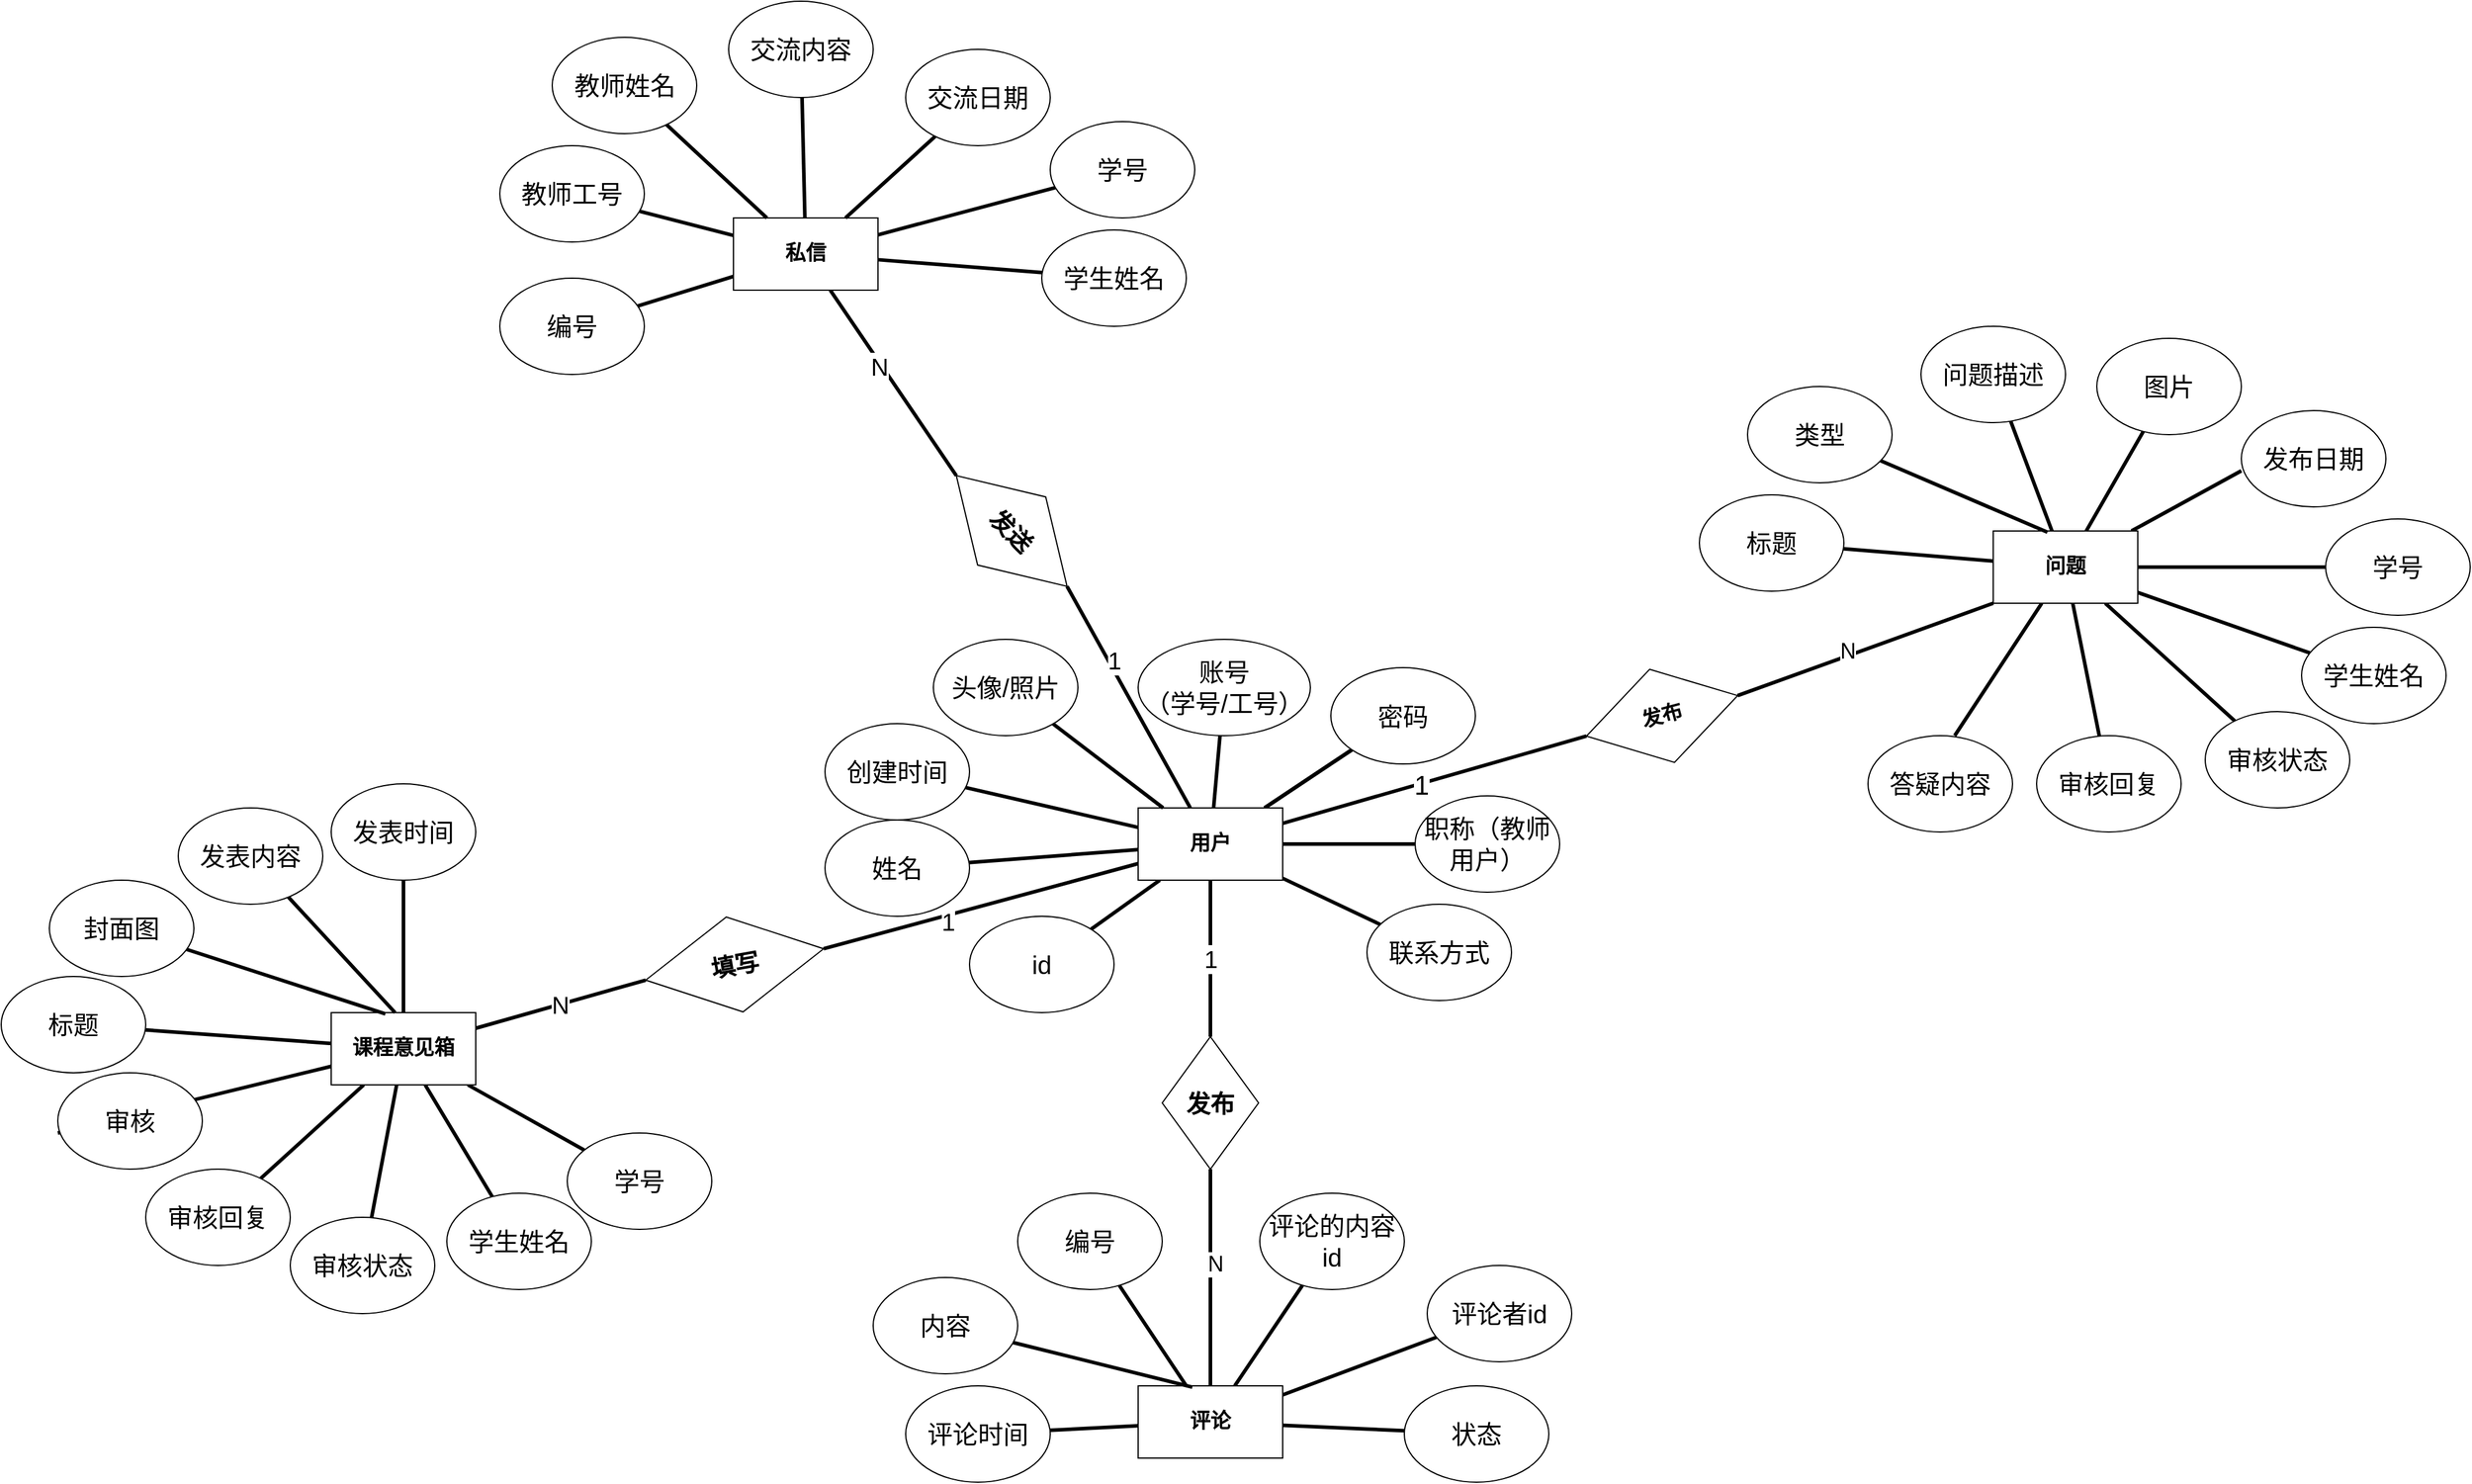 <mxfile version="21.3.5" type="github" pages="5">
  <diagram name="第 1 页" id="lqhFtGPekLb3dXe2P2rk">
    <mxGraphModel dx="2253" dy="1961" grid="1" gridSize="10" guides="1" tooltips="1" connect="1" arrows="1" fold="1" page="1" pageScale="1" pageWidth="827" pageHeight="1169" math="0" shadow="0">
      <root>
        <mxCell id="0" />
        <mxCell id="1" parent="0" />
        <mxCell id="Dka6jU04fZYeaKy0mmvw-1" style="rounded=0;orthogonalLoop=1;jettySize=auto;html=1;endArrow=none;endFill=0;strokeWidth=3;" parent="1" source="Dka6jU04fZYeaKy0mmvw-7" target="Dka6jU04fZYeaKy0mmvw-8" edge="1">
          <mxGeometry relative="1" as="geometry" />
        </mxCell>
        <mxCell id="Dka6jU04fZYeaKy0mmvw-2" style="edgeStyle=none;shape=connector;rounded=0;orthogonalLoop=1;jettySize=auto;html=1;entryX=0;entryY=0.625;entryDx=0;entryDy=0;entryPerimeter=0;labelBackgroundColor=default;strokeWidth=3;fontFamily=Helvetica;fontSize=11;fontColor=default;endArrow=none;endFill=0;" parent="1" source="Dka6jU04fZYeaKy0mmvw-7" target="Dka6jU04fZYeaKy0mmvw-16" edge="1">
          <mxGeometry relative="1" as="geometry" />
        </mxCell>
        <mxCell id="Dka6jU04fZYeaKy0mmvw-3" style="edgeStyle=none;shape=connector;rounded=0;orthogonalLoop=1;jettySize=auto;html=1;labelBackgroundColor=default;strokeWidth=3;fontFamily=Helvetica;fontSize=11;fontColor=default;endArrow=none;endFill=0;" parent="1" source="Dka6jU04fZYeaKy0mmvw-7" target="Dka6jU04fZYeaKy0mmvw-15" edge="1">
          <mxGeometry relative="1" as="geometry" />
        </mxCell>
        <mxCell id="Dka6jU04fZYeaKy0mmvw-4" style="edgeStyle=none;shape=connector;rounded=0;orthogonalLoop=1;jettySize=auto;html=1;labelBackgroundColor=default;strokeWidth=3;fontFamily=Helvetica;fontSize=11;fontColor=default;endArrow=none;endFill=0;" parent="1" source="Dka6jU04fZYeaKy0mmvw-7" target="Dka6jU04fZYeaKy0mmvw-17" edge="1">
          <mxGeometry relative="1" as="geometry" />
        </mxCell>
        <mxCell id="Dka6jU04fZYeaKy0mmvw-5" style="edgeStyle=none;shape=connector;rounded=0;orthogonalLoop=1;jettySize=auto;html=1;labelBackgroundColor=default;strokeWidth=3;fontFamily=Helvetica;fontSize=11;fontColor=default;endArrow=none;endFill=0;" parent="1" source="Dka6jU04fZYeaKy0mmvw-7" target="Dka6jU04fZYeaKy0mmvw-18" edge="1">
          <mxGeometry relative="1" as="geometry" />
        </mxCell>
        <mxCell id="Dka6jU04fZYeaKy0mmvw-6" style="edgeStyle=none;shape=connector;rounded=0;orthogonalLoop=1;jettySize=auto;html=1;labelBackgroundColor=default;strokeWidth=3;fontFamily=Helvetica;fontSize=11;fontColor=default;endArrow=none;endFill=0;" parent="1" source="Dka6jU04fZYeaKy0mmvw-7" target="Dka6jU04fZYeaKy0mmvw-19" edge="1">
          <mxGeometry relative="1" as="geometry" />
        </mxCell>
        <mxCell id="Dka6jU04fZYeaKy0mmvw-7" value="课程意见箱" style="rounded=0;whiteSpace=wrap;html=1;fontFamily=Times New Roman;fontStyle=1;fontSize=17;" parent="1" vertex="1">
          <mxGeometry x="230" y="380" width="120" height="60" as="geometry" />
        </mxCell>
        <mxCell id="Dka6jU04fZYeaKy0mmvw-8" value="标题" style="ellipse;whiteSpace=wrap;html=1;fontSize=21;" parent="1" vertex="1">
          <mxGeometry x="-44" y="350" width="120" height="80" as="geometry" />
        </mxCell>
        <mxCell id="Dka6jU04fZYeaKy0mmvw-9" style="rounded=0;orthogonalLoop=1;jettySize=auto;html=1;endArrow=none;endFill=0;strokeWidth=3;exitX=0.375;exitY=0.017;exitDx=0;exitDy=0;exitPerimeter=0;" parent="1" source="Dka6jU04fZYeaKy0mmvw-7" target="Dka6jU04fZYeaKy0mmvw-10" edge="1">
          <mxGeometry relative="1" as="geometry">
            <mxPoint x="220" y="340" as="sourcePoint" />
          </mxGeometry>
        </mxCell>
        <mxCell id="Dka6jU04fZYeaKy0mmvw-10" value="封面图" style="ellipse;whiteSpace=wrap;html=1;fontSize=21;" parent="1" vertex="1">
          <mxGeometry x="-4" y="270" width="120" height="80" as="geometry" />
        </mxCell>
        <mxCell id="Dka6jU04fZYeaKy0mmvw-11" style="rounded=0;orthogonalLoop=1;jettySize=auto;html=1;endArrow=none;endFill=0;strokeWidth=3;" parent="1" source="Dka6jU04fZYeaKy0mmvw-7" target="Dka6jU04fZYeaKy0mmvw-12" edge="1">
          <mxGeometry relative="1" as="geometry">
            <mxPoint x="304" y="363" as="sourcePoint" />
          </mxGeometry>
        </mxCell>
        <mxCell id="Dka6jU04fZYeaKy0mmvw-12" value="发表时间" style="ellipse;whiteSpace=wrap;html=1;fontSize=21;" parent="1" vertex="1">
          <mxGeometry x="230" y="190" width="120" height="80" as="geometry" />
        </mxCell>
        <mxCell id="Dka6jU04fZYeaKy0mmvw-13" style="edgeStyle=none;shape=connector;rounded=0;orthogonalLoop=1;jettySize=auto;html=1;entryX=0.442;entryY=0;entryDx=0;entryDy=0;entryPerimeter=0;labelBackgroundColor=default;strokeWidth=3;fontFamily=Helvetica;fontSize=11;fontColor=default;endArrow=none;endFill=0;" parent="1" source="Dka6jU04fZYeaKy0mmvw-14" target="Dka6jU04fZYeaKy0mmvw-7" edge="1">
          <mxGeometry relative="1" as="geometry" />
        </mxCell>
        <mxCell id="Dka6jU04fZYeaKy0mmvw-14" value="发表内容" style="ellipse;whiteSpace=wrap;html=1;fontSize=21;" parent="1" vertex="1">
          <mxGeometry x="103" y="210" width="120" height="80" as="geometry" />
        </mxCell>
        <mxCell id="Dka6jU04fZYeaKy0mmvw-15" value="学号" style="ellipse;whiteSpace=wrap;html=1;fontSize=21;" parent="1" vertex="1">
          <mxGeometry x="426" y="480" width="120" height="80" as="geometry" />
        </mxCell>
        <mxCell id="Dka6jU04fZYeaKy0mmvw-16" value="审核" style="ellipse;whiteSpace=wrap;html=1;fontSize=21;" parent="1" vertex="1">
          <mxGeometry x="3" y="430" width="120" height="80" as="geometry" />
        </mxCell>
        <mxCell id="Dka6jU04fZYeaKy0mmvw-17" value="学生姓名" style="ellipse;whiteSpace=wrap;html=1;fontSize=21;" parent="1" vertex="1">
          <mxGeometry x="326" y="530" width="120" height="80" as="geometry" />
        </mxCell>
        <mxCell id="Dka6jU04fZYeaKy0mmvw-18" value="审核状态" style="ellipse;whiteSpace=wrap;html=1;fontSize=21;" parent="1" vertex="1">
          <mxGeometry x="196" y="550" width="120" height="80" as="geometry" />
        </mxCell>
        <mxCell id="Dka6jU04fZYeaKy0mmvw-19" value="审核回复" style="ellipse;whiteSpace=wrap;html=1;fontSize=21;" parent="1" vertex="1">
          <mxGeometry x="76" y="510" width="120" height="80" as="geometry" />
        </mxCell>
        <mxCell id="Dka6jU04fZYeaKy0mmvw-20" style="rounded=0;orthogonalLoop=1;jettySize=auto;html=1;endArrow=none;endFill=0;strokeWidth=3;" parent="1" source="Dka6jU04fZYeaKy0mmvw-26" target="Dka6jU04fZYeaKy0mmvw-27" edge="1">
          <mxGeometry relative="1" as="geometry">
            <Array as="points">
              <mxPoint x="1550" />
            </Array>
          </mxGeometry>
        </mxCell>
        <mxCell id="Dka6jU04fZYeaKy0mmvw-21" style="edgeStyle=none;shape=connector;rounded=0;orthogonalLoop=1;jettySize=auto;html=1;entryX=0;entryY=0.625;entryDx=0;entryDy=0;entryPerimeter=0;labelBackgroundColor=default;strokeWidth=3;fontFamily=Helvetica;fontSize=11;fontColor=default;endArrow=none;endFill=0;" parent="1" source="Dka6jU04fZYeaKy0mmvw-26" target="Dka6jU04fZYeaKy0mmvw-35" edge="1">
          <mxGeometry relative="1" as="geometry" />
        </mxCell>
        <mxCell id="Dka6jU04fZYeaKy0mmvw-22" style="edgeStyle=none;shape=connector;rounded=0;orthogonalLoop=1;jettySize=auto;html=1;labelBackgroundColor=default;strokeWidth=3;fontFamily=Helvetica;fontSize=11;fontColor=default;endArrow=none;endFill=0;" parent="1" source="Dka6jU04fZYeaKy0mmvw-26" target="Dka6jU04fZYeaKy0mmvw-34" edge="1">
          <mxGeometry relative="1" as="geometry" />
        </mxCell>
        <mxCell id="Dka6jU04fZYeaKy0mmvw-23" style="edgeStyle=none;shape=connector;rounded=0;orthogonalLoop=1;jettySize=auto;html=1;labelBackgroundColor=default;strokeWidth=3;fontFamily=Helvetica;fontSize=11;fontColor=default;endArrow=none;endFill=0;" parent="1" source="Dka6jU04fZYeaKy0mmvw-26" target="Dka6jU04fZYeaKy0mmvw-36" edge="1">
          <mxGeometry relative="1" as="geometry" />
        </mxCell>
        <mxCell id="Dka6jU04fZYeaKy0mmvw-24" style="edgeStyle=none;shape=connector;rounded=0;orthogonalLoop=1;jettySize=auto;html=1;labelBackgroundColor=default;strokeWidth=3;fontFamily=Helvetica;fontSize=11;fontColor=default;endArrow=none;endFill=0;" parent="1" source="Dka6jU04fZYeaKy0mmvw-26" target="Dka6jU04fZYeaKy0mmvw-37" edge="1">
          <mxGeometry relative="1" as="geometry" />
        </mxCell>
        <mxCell id="Dka6jU04fZYeaKy0mmvw-25" style="edgeStyle=none;shape=connector;rounded=0;orthogonalLoop=1;jettySize=auto;html=1;labelBackgroundColor=default;strokeWidth=3;fontFamily=Helvetica;fontSize=11;fontColor=default;endArrow=none;endFill=0;" parent="1" source="Dka6jU04fZYeaKy0mmvw-26" target="Dka6jU04fZYeaKy0mmvw-38" edge="1">
          <mxGeometry relative="1" as="geometry" />
        </mxCell>
        <mxCell id="OiThAVt1DYS7diR-7qcc-2" style="edgeStyle=none;shape=connector;rounded=0;orthogonalLoop=1;jettySize=auto;html=1;labelBackgroundColor=default;strokeColor=default;strokeWidth=3;fontFamily=Helvetica;fontSize=11;fontColor=default;endArrow=none;endFill=0;entryX=0.6;entryY=0;entryDx=0;entryDy=0;entryPerimeter=0;" parent="1" source="Dka6jU04fZYeaKy0mmvw-26" target="OiThAVt1DYS7diR-7qcc-3" edge="1">
          <mxGeometry relative="1" as="geometry">
            <mxPoint x="1476" y="140" as="targetPoint" />
          </mxGeometry>
        </mxCell>
        <mxCell id="Dka6jU04fZYeaKy0mmvw-26" value="问题" style="rounded=0;whiteSpace=wrap;html=1;fontFamily=Times New Roman;fontStyle=1;fontSize=17;" parent="1" vertex="1">
          <mxGeometry x="1610" y="-20" width="120" height="60" as="geometry" />
        </mxCell>
        <mxCell id="Dka6jU04fZYeaKy0mmvw-27" value="标题" style="ellipse;whiteSpace=wrap;html=1;fontSize=21;" parent="1" vertex="1">
          <mxGeometry x="1366" y="-50" width="120" height="80" as="geometry" />
        </mxCell>
        <mxCell id="Dka6jU04fZYeaKy0mmvw-28" style="rounded=0;orthogonalLoop=1;jettySize=auto;html=1;endArrow=none;endFill=0;strokeWidth=3;exitX=0.375;exitY=0.017;exitDx=0;exitDy=0;exitPerimeter=0;" parent="1" source="Dka6jU04fZYeaKy0mmvw-26" target="Dka6jU04fZYeaKy0mmvw-29" edge="1">
          <mxGeometry relative="1" as="geometry">
            <mxPoint x="1600" y="-40" as="sourcePoint" />
          </mxGeometry>
        </mxCell>
        <mxCell id="Dka6jU04fZYeaKy0mmvw-29" value="类型" style="ellipse;whiteSpace=wrap;html=1;fontSize=21;" parent="1" vertex="1">
          <mxGeometry x="1406" y="-140" width="120" height="80" as="geometry" />
        </mxCell>
        <mxCell id="Dka6jU04fZYeaKy0mmvw-30" style="rounded=0;orthogonalLoop=1;jettySize=auto;html=1;endArrow=none;endFill=0;strokeWidth=3;" parent="1" source="Dka6jU04fZYeaKy0mmvw-26" target="Dka6jU04fZYeaKy0mmvw-31" edge="1">
          <mxGeometry relative="1" as="geometry">
            <mxPoint x="1696" y="-40" as="sourcePoint" />
          </mxGeometry>
        </mxCell>
        <mxCell id="Dka6jU04fZYeaKy0mmvw-31" value="图片" style="ellipse;whiteSpace=wrap;html=1;fontSize=21;" parent="1" vertex="1">
          <mxGeometry x="1696" y="-180" width="120" height="80" as="geometry" />
        </mxCell>
        <mxCell id="Dka6jU04fZYeaKy0mmvw-32" style="edgeStyle=none;shape=connector;rounded=0;orthogonalLoop=1;jettySize=auto;html=1;labelBackgroundColor=default;strokeWidth=3;fontFamily=Helvetica;fontSize=11;fontColor=default;endArrow=none;endFill=0;" parent="1" source="Dka6jU04fZYeaKy0mmvw-33" target="Dka6jU04fZYeaKy0mmvw-26" edge="1">
          <mxGeometry relative="1" as="geometry" />
        </mxCell>
        <mxCell id="Dka6jU04fZYeaKy0mmvw-33" value="问题描述" style="ellipse;whiteSpace=wrap;html=1;fontSize=21;" parent="1" vertex="1">
          <mxGeometry x="1550" y="-190" width="120" height="80" as="geometry" />
        </mxCell>
        <mxCell id="Dka6jU04fZYeaKy0mmvw-34" value="学号" style="ellipse;whiteSpace=wrap;html=1;fontSize=21;" parent="1" vertex="1">
          <mxGeometry x="1886" y="-30" width="120" height="80" as="geometry" />
        </mxCell>
        <mxCell id="Dka6jU04fZYeaKy0mmvw-35" value="发布日期" style="ellipse;whiteSpace=wrap;html=1;fontSize=21;" parent="1" vertex="1">
          <mxGeometry x="1816" y="-120" width="120" height="80" as="geometry" />
        </mxCell>
        <mxCell id="Dka6jU04fZYeaKy0mmvw-36" value="学生姓名" style="ellipse;whiteSpace=wrap;html=1;fontSize=21;" parent="1" vertex="1">
          <mxGeometry x="1866" y="60" width="120" height="80" as="geometry" />
        </mxCell>
        <mxCell id="Dka6jU04fZYeaKy0mmvw-37" value="审核状态" style="ellipse;whiteSpace=wrap;html=1;fontSize=21;" parent="1" vertex="1">
          <mxGeometry x="1786" y="130" width="120" height="80" as="geometry" />
        </mxCell>
        <mxCell id="Dka6jU04fZYeaKy0mmvw-38" value="审核回复" style="ellipse;whiteSpace=wrap;html=1;fontSize=21;" parent="1" vertex="1">
          <mxGeometry x="1646" y="150" width="120" height="80" as="geometry" />
        </mxCell>
        <mxCell id="OiThAVt1DYS7diR-7qcc-3" value="答疑内容" style="ellipse;whiteSpace=wrap;html=1;fontSize=21;" parent="1" vertex="1">
          <mxGeometry x="1506" y="150" width="120" height="80" as="geometry" />
        </mxCell>
        <mxCell id="CoflHbQU25LNIASBhHmg-1" style="rounded=0;orthogonalLoop=1;jettySize=auto;html=1;endArrow=none;endFill=0;strokeWidth=3;" parent="1" source="CoflHbQU25LNIASBhHmg-6" target="CoflHbQU25LNIASBhHmg-7" edge="1">
          <mxGeometry relative="1" as="geometry" />
        </mxCell>
        <mxCell id="CoflHbQU25LNIASBhHmg-2" style="edgeStyle=none;shape=connector;rounded=0;orthogonalLoop=1;jettySize=auto;html=1;labelBackgroundColor=default;strokeWidth=3;fontFamily=Helvetica;fontSize=11;fontColor=default;endArrow=none;endFill=0;" parent="1" source="CoflHbQU25LNIASBhHmg-6" target="CoflHbQU25LNIASBhHmg-15" edge="1">
          <mxGeometry relative="1" as="geometry" />
        </mxCell>
        <mxCell id="CoflHbQU25LNIASBhHmg-3" style="edgeStyle=none;shape=connector;rounded=0;orthogonalLoop=1;jettySize=auto;html=1;labelBackgroundColor=default;strokeWidth=3;fontFamily=Helvetica;fontSize=11;fontColor=default;endArrow=none;endFill=0;" parent="1" source="CoflHbQU25LNIASBhHmg-6" target="CoflHbQU25LNIASBhHmg-14" edge="1">
          <mxGeometry relative="1" as="geometry" />
        </mxCell>
        <mxCell id="CoflHbQU25LNIASBhHmg-4" style="edgeStyle=none;shape=connector;rounded=0;orthogonalLoop=1;jettySize=auto;html=1;labelBackgroundColor=default;strokeWidth=3;fontFamily=Helvetica;fontSize=11;fontColor=default;endArrow=none;endFill=0;" parent="1" source="CoflHbQU25LNIASBhHmg-6" target="CoflHbQU25LNIASBhHmg-16" edge="1">
          <mxGeometry relative="1" as="geometry" />
        </mxCell>
        <mxCell id="DhHfF7Gt9AGHQxmGP0rE-2" value="" style="edgeStyle=none;shape=connector;rounded=0;orthogonalLoop=1;jettySize=auto;html=1;labelBackgroundColor=default;strokeColor=default;strokeWidth=3;fontFamily=Helvetica;fontSize=11;fontColor=default;endArrow=none;endFill=0;" parent="1" source="CoflHbQU25LNIASBhHmg-6" target="CoflHbQU25LNIASBhHmg-15" edge="1">
          <mxGeometry relative="1" as="geometry" />
        </mxCell>
        <mxCell id="DhHfF7Gt9AGHQxmGP0rE-3" value="" style="edgeStyle=none;shape=connector;rounded=0;orthogonalLoop=1;jettySize=auto;html=1;labelBackgroundColor=default;strokeColor=default;strokeWidth=3;fontFamily=Helvetica;fontSize=11;fontColor=default;endArrow=none;endFill=0;" parent="1" source="CoflHbQU25LNIASBhHmg-6" target="CoflHbQU25LNIASBhHmg-15" edge="1">
          <mxGeometry relative="1" as="geometry" />
        </mxCell>
        <mxCell id="DhHfF7Gt9AGHQxmGP0rE-6" value="" style="edgeStyle=none;shape=connector;rounded=0;orthogonalLoop=1;jettySize=auto;html=1;labelBackgroundColor=default;strokeColor=default;strokeWidth=3;fontFamily=Helvetica;fontSize=11;fontColor=default;endArrow=none;endFill=0;entryX=0;entryY=0.5;entryDx=0;entryDy=0;" parent="1" source="CoflHbQU25LNIASBhHmg-6" target="DhHfF7Gt9AGHQxmGP0rE-5" edge="1">
          <mxGeometry relative="1" as="geometry" />
        </mxCell>
        <mxCell id="DhHfF7Gt9AGHQxmGP0rE-7" value="1" style="edgeLabel;html=1;align=center;verticalAlign=middle;resizable=0;points=[];fontSize=22;fontFamily=Helvetica;fontColor=default;" parent="DhHfF7Gt9AGHQxmGP0rE-6" vertex="1" connectable="0">
          <mxGeometry x="-0.095" y="-2" relative="1" as="geometry">
            <mxPoint as="offset" />
          </mxGeometry>
        </mxCell>
        <mxCell id="8DWV62_ZAQRb8C2Tgm2x-6" value="1" style="edgeStyle=none;shape=connector;rounded=0;orthogonalLoop=1;jettySize=auto;html=1;labelBackgroundColor=default;strokeColor=default;strokeWidth=3;fontFamily=Helvetica;fontSize=20;fontColor=default;endArrow=none;endFill=0;" parent="1" source="CoflHbQU25LNIASBhHmg-6" target="8DWV62_ZAQRb8C2Tgm2x-7" edge="1">
          <mxGeometry relative="1" as="geometry">
            <mxPoint x="980.0" y="430" as="targetPoint" />
            <Array as="points" />
          </mxGeometry>
        </mxCell>
        <mxCell id="CoflHbQU25LNIASBhHmg-6" value="用户" style="rounded=0;whiteSpace=wrap;html=1;fontFamily=Times New Roman;fontStyle=1;fontSize=17;" parent="1" vertex="1">
          <mxGeometry x="900" y="210" width="120" height="60" as="geometry" />
        </mxCell>
        <mxCell id="CoflHbQU25LNIASBhHmg-7" value="id" style="ellipse;whiteSpace=wrap;html=1;fontSize=21;" parent="1" vertex="1">
          <mxGeometry x="760" y="300" width="120" height="80" as="geometry" />
        </mxCell>
        <mxCell id="CoflHbQU25LNIASBhHmg-8" style="rounded=0;orthogonalLoop=1;jettySize=auto;html=1;endArrow=none;endFill=0;strokeWidth=3;" parent="1" source="CoflHbQU25LNIASBhHmg-6" target="CoflHbQU25LNIASBhHmg-9" edge="1">
          <mxGeometry relative="1" as="geometry">
            <mxPoint x="969" y="150" as="sourcePoint" />
          </mxGeometry>
        </mxCell>
        <mxCell id="CoflHbQU25LNIASBhHmg-9" value="姓名" style="ellipse;whiteSpace=wrap;html=1;fontSize=21;" parent="1" vertex="1">
          <mxGeometry x="640" y="220" width="120" height="80" as="geometry" />
        </mxCell>
        <mxCell id="CoflHbQU25LNIASBhHmg-10" style="rounded=0;orthogonalLoop=1;jettySize=auto;html=1;endArrow=none;endFill=0;strokeWidth=3;" parent="1" source="CoflHbQU25LNIASBhHmg-6" target="CoflHbQU25LNIASBhHmg-11" edge="1">
          <mxGeometry relative="1" as="geometry">
            <mxPoint x="1159" y="90" as="sourcePoint" />
          </mxGeometry>
        </mxCell>
        <mxCell id="CoflHbQU25LNIASBhHmg-11" value="账号&lt;br&gt;（学号/工号）" style="ellipse;whiteSpace=wrap;html=1;fontSize=21;" parent="1" vertex="1">
          <mxGeometry x="900" y="70" width="143" height="80" as="geometry" />
        </mxCell>
        <mxCell id="CoflHbQU25LNIASBhHmg-12" style="edgeStyle=none;shape=connector;rounded=0;orthogonalLoop=1;jettySize=auto;html=1;labelBackgroundColor=default;strokeWidth=3;fontFamily=Helvetica;fontSize=11;fontColor=default;endArrow=none;endFill=0;" parent="1" source="CoflHbQU25LNIASBhHmg-13" target="CoflHbQU25LNIASBhHmg-6" edge="1">
          <mxGeometry relative="1" as="geometry" />
        </mxCell>
        <mxCell id="CoflHbQU25LNIASBhHmg-13" value="头像/照片" style="ellipse;whiteSpace=wrap;html=1;fontSize=21;" parent="1" vertex="1">
          <mxGeometry x="730" y="70" width="120" height="80" as="geometry" />
        </mxCell>
        <mxCell id="CoflHbQU25LNIASBhHmg-14" value="职称（教师用户）" style="ellipse;whiteSpace=wrap;html=1;fontSize=21;" parent="1" vertex="1">
          <mxGeometry x="1130" y="200" width="120" height="80" as="geometry" />
        </mxCell>
        <mxCell id="CoflHbQU25LNIASBhHmg-15" value="密码" style="ellipse;whiteSpace=wrap;html=1;fontSize=21;" parent="1" vertex="1">
          <mxGeometry x="1060" y="93.53" width="120" height="80" as="geometry" />
        </mxCell>
        <mxCell id="CoflHbQU25LNIASBhHmg-16" value="联系方式" style="ellipse;whiteSpace=wrap;html=1;fontSize=21;" parent="1" vertex="1">
          <mxGeometry x="1090" y="290" width="120" height="80" as="geometry" />
        </mxCell>
        <mxCell id="DhHfF7Gt9AGHQxmGP0rE-8" style="edgeStyle=none;shape=connector;rounded=0;orthogonalLoop=1;jettySize=auto;html=1;exitX=1;exitY=0.5;exitDx=0;exitDy=0;entryX=0;entryY=1;entryDx=0;entryDy=0;labelBackgroundColor=default;strokeColor=default;strokeWidth=3;fontFamily=Helvetica;fontSize=11;fontColor=default;endArrow=none;endFill=0;" parent="1" source="DhHfF7Gt9AGHQxmGP0rE-5" target="Dka6jU04fZYeaKy0mmvw-26" edge="1">
          <mxGeometry relative="1" as="geometry" />
        </mxCell>
        <mxCell id="DhHfF7Gt9AGHQxmGP0rE-19" value="N" style="edgeLabel;html=1;align=center;verticalAlign=middle;resizable=0;points=[];fontSize=18;fontFamily=Helvetica;fontColor=default;" parent="DhHfF7Gt9AGHQxmGP0rE-8" vertex="1" connectable="0">
          <mxGeometry x="-0.125" y="4" relative="1" as="geometry">
            <mxPoint as="offset" />
          </mxGeometry>
        </mxCell>
        <mxCell id="DhHfF7Gt9AGHQxmGP0rE-5" value="发布" style="rhombus;whiteSpace=wrap;html=1;fontSize=17;fontFamily=Times New Roman;rounded=0;fontStyle=1;rotation=-15;" parent="1" vertex="1">
          <mxGeometry x="1270" y="93.53" width="130" height="80" as="geometry" />
        </mxCell>
        <mxCell id="hlwt7hUGDwy9YGpmmcux-2" style="edgeStyle=none;shape=connector;rounded=0;orthogonalLoop=1;jettySize=auto;html=1;exitX=1;exitY=0.5;exitDx=0;exitDy=0;labelBackgroundColor=default;strokeColor=default;strokeWidth=3;fontFamily=Helvetica;fontSize=11;fontColor=default;endArrow=none;endFill=0;" parent="1" source="hlwt7hUGDwy9YGpmmcux-1" target="CoflHbQU25LNIASBhHmg-6" edge="1">
          <mxGeometry relative="1" as="geometry" />
        </mxCell>
        <mxCell id="hlwt7hUGDwy9YGpmmcux-4" value="1" style="edgeLabel;html=1;align=center;verticalAlign=middle;resizable=0;points=[];fontSize=20;fontFamily=Helvetica;fontColor=default;" parent="hlwt7hUGDwy9YGpmmcux-2" vertex="1" connectable="0">
          <mxGeometry x="-0.219" y="-4" relative="1" as="geometry">
            <mxPoint as="offset" />
          </mxGeometry>
        </mxCell>
        <mxCell id="hlwt7hUGDwy9YGpmmcux-3" value="N" style="edgeStyle=none;shape=connector;rounded=0;orthogonalLoop=1;jettySize=auto;html=1;exitX=0;exitY=0.5;exitDx=0;exitDy=0;labelBackgroundColor=default;strokeColor=default;strokeWidth=3;fontFamily=Helvetica;fontSize=20;fontColor=default;endArrow=none;endFill=0;" parent="1" source="hlwt7hUGDwy9YGpmmcux-1" target="Dka6jU04fZYeaKy0mmvw-7" edge="1">
          <mxGeometry relative="1" as="geometry" />
        </mxCell>
        <mxCell id="hlwt7hUGDwy9YGpmmcux-1" value="填写" style="rhombus;whiteSpace=wrap;html=1;fontFamily=Helvetica;fontSize=20;fontColor=default;fontStyle=1;rotation=-10;" parent="1" vertex="1">
          <mxGeometry x="490" y="300" width="150" height="80" as="geometry" />
        </mxCell>
        <mxCell id="9pGrhSEbqwxbZJO8KtTE-1" style="rounded=0;orthogonalLoop=1;jettySize=auto;html=1;endArrow=none;endFill=0;strokeWidth=3;" parent="1" source="9pGrhSEbqwxbZJO8KtTE-6" target="9pGrhSEbqwxbZJO8KtTE-7" edge="1">
          <mxGeometry relative="1" as="geometry" />
        </mxCell>
        <mxCell id="9pGrhSEbqwxbZJO8KtTE-4" style="edgeStyle=none;shape=connector;rounded=0;orthogonalLoop=1;jettySize=auto;html=1;labelBackgroundColor=default;strokeWidth=3;fontFamily=Helvetica;fontSize=11;fontColor=default;endArrow=none;endFill=0;" parent="1" source="9pGrhSEbqwxbZJO8KtTE-6" target="9pGrhSEbqwxbZJO8KtTE-16" edge="1">
          <mxGeometry relative="1" as="geometry" />
        </mxCell>
        <mxCell id="9pGrhSEbqwxbZJO8KtTE-5" style="edgeStyle=none;shape=connector;rounded=0;orthogonalLoop=1;jettySize=auto;html=1;labelBackgroundColor=default;strokeWidth=3;fontFamily=Helvetica;fontSize=11;fontColor=default;endArrow=none;endFill=0;" parent="1" source="9pGrhSEbqwxbZJO8KtTE-6" target="9pGrhSEbqwxbZJO8KtTE-17" edge="1">
          <mxGeometry relative="1" as="geometry" />
        </mxCell>
        <mxCell id="8DWV62_ZAQRb8C2Tgm2x-1" style="edgeStyle=none;shape=connector;rounded=0;orthogonalLoop=1;jettySize=auto;html=1;labelBackgroundColor=default;strokeColor=default;strokeWidth=3;fontFamily=Helvetica;fontSize=11;fontColor=default;endArrow=none;endFill=0;entryX=0;entryY=0.5;entryDx=0;entryDy=0;" parent="1" source="9pGrhSEbqwxbZJO8KtTE-6" target="8DWV62_ZAQRb8C2Tgm2x-2" edge="1">
          <mxGeometry relative="1" as="geometry">
            <mxPoint x="590" y="-20" as="targetPoint" />
          </mxGeometry>
        </mxCell>
        <mxCell id="8DWV62_ZAQRb8C2Tgm2x-5" value="N" style="edgeLabel;html=1;align=center;verticalAlign=middle;resizable=0;points=[];fontSize=20;fontFamily=Helvetica;fontColor=default;" parent="8DWV62_ZAQRb8C2Tgm2x-1" vertex="1" connectable="0">
          <mxGeometry x="-0.202" y="-2" relative="1" as="geometry">
            <mxPoint as="offset" />
          </mxGeometry>
        </mxCell>
        <mxCell id="9pGrhSEbqwxbZJO8KtTE-6" value="私信" style="rounded=0;whiteSpace=wrap;html=1;fontFamily=Times New Roman;fontStyle=1;fontSize=17;" parent="1" vertex="1">
          <mxGeometry x="564" y="-280" width="120" height="60" as="geometry" />
        </mxCell>
        <mxCell id="9pGrhSEbqwxbZJO8KtTE-7" value="编号" style="ellipse;whiteSpace=wrap;html=1;fontSize=21;" parent="1" vertex="1">
          <mxGeometry x="370" y="-230" width="120" height="80" as="geometry" />
        </mxCell>
        <mxCell id="9pGrhSEbqwxbZJO8KtTE-8" style="rounded=0;orthogonalLoop=1;jettySize=auto;html=1;endArrow=none;endFill=0;strokeWidth=3;" parent="1" source="9pGrhSEbqwxbZJO8KtTE-6" target="9pGrhSEbqwxbZJO8KtTE-9" edge="1">
          <mxGeometry relative="1" as="geometry">
            <mxPoint x="514" y="-350" as="sourcePoint" />
          </mxGeometry>
        </mxCell>
        <mxCell id="9pGrhSEbqwxbZJO8KtTE-9" value="教师工号" style="ellipse;whiteSpace=wrap;html=1;fontSize=21;" parent="1" vertex="1">
          <mxGeometry x="370" y="-340" width="120" height="80" as="geometry" />
        </mxCell>
        <mxCell id="9pGrhSEbqwxbZJO8KtTE-10" style="rounded=0;orthogonalLoop=1;jettySize=auto;html=1;endArrow=none;endFill=0;strokeWidth=3;" parent="1" source="9pGrhSEbqwxbZJO8KtTE-6" target="9pGrhSEbqwxbZJO8KtTE-11" edge="1">
          <mxGeometry relative="1" as="geometry">
            <mxPoint x="704" y="-410" as="sourcePoint" />
          </mxGeometry>
        </mxCell>
        <mxCell id="9pGrhSEbqwxbZJO8KtTE-11" value="交流内容" style="ellipse;whiteSpace=wrap;html=1;fontSize=21;" parent="1" vertex="1">
          <mxGeometry x="560" y="-460" width="120" height="80" as="geometry" />
        </mxCell>
        <mxCell id="9pGrhSEbqwxbZJO8KtTE-12" style="edgeStyle=none;shape=connector;rounded=0;orthogonalLoop=1;jettySize=auto;html=1;labelBackgroundColor=default;strokeWidth=3;fontFamily=Helvetica;fontSize=11;fontColor=default;endArrow=none;endFill=0;" parent="1" source="9pGrhSEbqwxbZJO8KtTE-13" target="9pGrhSEbqwxbZJO8KtTE-6" edge="1">
          <mxGeometry relative="1" as="geometry" />
        </mxCell>
        <mxCell id="9pGrhSEbqwxbZJO8KtTE-13" value="教师姓名" style="ellipse;whiteSpace=wrap;html=1;fontSize=21;" parent="1" vertex="1">
          <mxGeometry x="413.5" y="-430" width="120" height="80" as="geometry" />
        </mxCell>
        <mxCell id="9pGrhSEbqwxbZJO8KtTE-16" value="学号" style="ellipse;whiteSpace=wrap;html=1;fontSize=21;" parent="1" vertex="1">
          <mxGeometry x="827" y="-360" width="120" height="80" as="geometry" />
        </mxCell>
        <mxCell id="9pGrhSEbqwxbZJO8KtTE-17" value="学生姓名" style="ellipse;whiteSpace=wrap;html=1;fontSize=21;" parent="1" vertex="1">
          <mxGeometry x="820" y="-270" width="120" height="80" as="geometry" />
        </mxCell>
        <mxCell id="9pGrhSEbqwxbZJO8KtTE-18" style="edgeStyle=none;shape=connector;rounded=0;orthogonalLoop=1;jettySize=auto;html=1;labelBackgroundColor=default;strokeWidth=3;fontFamily=Helvetica;fontSize=11;fontColor=default;endArrow=none;endFill=0;" parent="1" source="9pGrhSEbqwxbZJO8KtTE-19" target="9pGrhSEbqwxbZJO8KtTE-6" edge="1">
          <mxGeometry relative="1" as="geometry" />
        </mxCell>
        <mxCell id="9pGrhSEbqwxbZJO8KtTE-19" value="交流日期" style="ellipse;whiteSpace=wrap;html=1;fontSize=21;" parent="1" vertex="1">
          <mxGeometry x="707" y="-420" width="120" height="80" as="geometry" />
        </mxCell>
        <mxCell id="8DWV62_ZAQRb8C2Tgm2x-3" style="edgeStyle=none;shape=connector;rounded=0;orthogonalLoop=1;jettySize=auto;html=1;labelBackgroundColor=default;strokeColor=default;strokeWidth=3;fontFamily=Helvetica;fontSize=11;fontColor=default;endArrow=none;endFill=0;exitX=1;exitY=0.5;exitDx=0;exitDy=0;" parent="1" source="8DWV62_ZAQRb8C2Tgm2x-2" target="CoflHbQU25LNIASBhHmg-6" edge="1">
          <mxGeometry relative="1" as="geometry" />
        </mxCell>
        <mxCell id="8DWV62_ZAQRb8C2Tgm2x-4" value="1" style="edgeLabel;html=1;align=center;verticalAlign=middle;resizable=0;points=[];fontSize=20;fontFamily=Helvetica;fontColor=default;" parent="8DWV62_ZAQRb8C2Tgm2x-3" vertex="1" connectable="0">
          <mxGeometry x="-0.312" y="4" relative="1" as="geometry">
            <mxPoint y="-1" as="offset" />
          </mxGeometry>
        </mxCell>
        <mxCell id="8DWV62_ZAQRb8C2Tgm2x-2" value="发送" style="rhombus;whiteSpace=wrap;html=1;fontFamily=Helvetica;fontSize=20;fontColor=default;rotation=45;direction=east;fontStyle=1" parent="1" vertex="1">
          <mxGeometry x="730" y="-60" width="130" height="80" as="geometry" />
        </mxCell>
        <mxCell id="8DWV62_ZAQRb8C2Tgm2x-7" value="发布" style="rhombus;whiteSpace=wrap;html=1;fontFamily=Helvetica;fontSize=20;fontColor=default;fontStyle=1" parent="1" vertex="1">
          <mxGeometry x="920" y="400" width="80" height="110" as="geometry" />
        </mxCell>
        <mxCell id="8DWV62_ZAQRb8C2Tgm2x-64" style="rounded=0;orthogonalLoop=1;jettySize=auto;html=1;endArrow=none;endFill=0;strokeWidth=3;" parent="1" source="8DWV62_ZAQRb8C2Tgm2x-71" target="8DWV62_ZAQRb8C2Tgm2x-72" edge="1">
          <mxGeometry relative="1" as="geometry" />
        </mxCell>
        <mxCell id="8DWV62_ZAQRb8C2Tgm2x-67" style="edgeStyle=none;shape=connector;rounded=0;orthogonalLoop=1;jettySize=auto;html=1;labelBackgroundColor=default;strokeWidth=3;fontFamily=Helvetica;fontSize=11;fontColor=default;endArrow=none;endFill=0;" parent="1" source="8DWV62_ZAQRb8C2Tgm2x-71" target="8DWV62_ZAQRb8C2Tgm2x-81" edge="1">
          <mxGeometry relative="1" as="geometry" />
        </mxCell>
        <mxCell id="8DWV62_ZAQRb8C2Tgm2x-68" style="edgeStyle=none;shape=connector;rounded=0;orthogonalLoop=1;jettySize=auto;html=1;labelBackgroundColor=default;strokeWidth=3;fontFamily=Helvetica;fontSize=11;fontColor=default;endArrow=none;endFill=0;" parent="1" source="8DWV62_ZAQRb8C2Tgm2x-71" target="8DWV62_ZAQRb8C2Tgm2x-82" edge="1">
          <mxGeometry relative="1" as="geometry" />
        </mxCell>
        <mxCell id="8DWV62_ZAQRb8C2Tgm2x-69" style="edgeStyle=none;shape=connector;rounded=0;orthogonalLoop=1;jettySize=auto;html=1;labelBackgroundColor=default;strokeWidth=3;fontFamily=Helvetica;fontSize=11;fontColor=default;endArrow=none;endFill=0;" parent="1" source="8DWV62_ZAQRb8C2Tgm2x-71" target="8DWV62_ZAQRb8C2Tgm2x-83" edge="1">
          <mxGeometry relative="1" as="geometry" />
        </mxCell>
        <mxCell id="8DWV62_ZAQRb8C2Tgm2x-70" style="edgeStyle=none;shape=connector;rounded=0;orthogonalLoop=1;jettySize=auto;html=1;labelBackgroundColor=default;strokeColor=default;strokeWidth=3;fontFamily=Helvetica;fontSize=11;fontColor=default;endArrow=none;endFill=0;" parent="1" source="8DWV62_ZAQRb8C2Tgm2x-71" target="8DWV62_ZAQRb8C2Tgm2x-84" edge="1">
          <mxGeometry relative="1" as="geometry">
            <mxPoint x="1570" y="840" as="targetPoint" />
          </mxGeometry>
        </mxCell>
        <mxCell id="8DWV62_ZAQRb8C2Tgm2x-71" value="评论" style="rounded=0;whiteSpace=wrap;html=1;fontFamily=Times New Roman;fontStyle=1;fontSize=17;" parent="1" vertex="1">
          <mxGeometry x="900" y="690" width="120" height="60" as="geometry" />
        </mxCell>
        <mxCell id="8DWV62_ZAQRb8C2Tgm2x-72" value="编号" style="ellipse;whiteSpace=wrap;html=1;fontSize=21;" parent="1" vertex="1">
          <mxGeometry x="800" y="530" width="120" height="80" as="geometry" />
        </mxCell>
        <mxCell id="8DWV62_ZAQRb8C2Tgm2x-73" style="rounded=0;orthogonalLoop=1;jettySize=auto;html=1;endArrow=none;endFill=0;strokeWidth=3;exitX=0.375;exitY=0.017;exitDx=0;exitDy=0;exitPerimeter=0;" parent="1" source="8DWV62_ZAQRb8C2Tgm2x-71" target="8DWV62_ZAQRb8C2Tgm2x-74" edge="1">
          <mxGeometry relative="1" as="geometry">
            <mxPoint x="1694" y="660" as="sourcePoint" />
          </mxGeometry>
        </mxCell>
        <mxCell id="8DWV62_ZAQRb8C2Tgm2x-74" value="内容" style="ellipse;whiteSpace=wrap;html=1;fontSize=21;" parent="1" vertex="1">
          <mxGeometry x="680" y="600" width="120" height="80" as="geometry" />
        </mxCell>
        <mxCell id="8DWV62_ZAQRb8C2Tgm2x-81" value="评论的内容id" style="ellipse;whiteSpace=wrap;html=1;fontSize=21;" parent="1" vertex="1">
          <mxGeometry x="1001" y="530" width="120" height="80" as="geometry" />
        </mxCell>
        <mxCell id="8DWV62_ZAQRb8C2Tgm2x-82" value="评论者id" style="ellipse;whiteSpace=wrap;html=1;fontSize=21;" parent="1" vertex="1">
          <mxGeometry x="1140" y="590" width="120" height="80" as="geometry" />
        </mxCell>
        <mxCell id="8DWV62_ZAQRb8C2Tgm2x-83" value="状态" style="ellipse;whiteSpace=wrap;html=1;fontSize=21;" parent="1" vertex="1">
          <mxGeometry x="1121" y="690" width="120" height="80" as="geometry" />
        </mxCell>
        <mxCell id="8DWV62_ZAQRb8C2Tgm2x-84" value="评论时间" style="ellipse;whiteSpace=wrap;html=1;fontSize=21;" parent="1" vertex="1">
          <mxGeometry x="707" y="690" width="120" height="80" as="geometry" />
        </mxCell>
        <mxCell id="8DWV62_ZAQRb8C2Tgm2x-85" style="edgeStyle=none;shape=connector;rounded=0;orthogonalLoop=1;jettySize=auto;html=1;exitX=0.5;exitY=1;exitDx=0;exitDy=0;labelBackgroundColor=default;strokeColor=default;strokeWidth=3;fontFamily=Helvetica;fontSize=11;fontColor=default;endArrow=none;endFill=0;" parent="1" source="8DWV62_ZAQRb8C2Tgm2x-7" target="8DWV62_ZAQRb8C2Tgm2x-71" edge="1">
          <mxGeometry relative="1" as="geometry">
            <mxPoint x="1492" y="817" as="sourcePoint" />
          </mxGeometry>
        </mxCell>
        <mxCell id="8DWV62_ZAQRb8C2Tgm2x-86" value="N" style="edgeLabel;html=1;align=center;verticalAlign=middle;resizable=0;points=[];fontSize=18;fontFamily=Helvetica;fontColor=default;" parent="8DWV62_ZAQRb8C2Tgm2x-85" vertex="1" connectable="0">
          <mxGeometry x="-0.125" y="4" relative="1" as="geometry">
            <mxPoint as="offset" />
          </mxGeometry>
        </mxCell>
        <mxCell id="Z36lt7qRezP0-_wL2s2s-20" style="edgeStyle=none;shape=connector;rounded=0;orthogonalLoop=1;jettySize=auto;html=1;labelBackgroundColor=default;strokeWidth=3;fontFamily=Helvetica;fontSize=11;fontColor=default;endArrow=none;endFill=0;" edge="1" parent="1" target="Z36lt7qRezP0-_wL2s2s-21" source="CoflHbQU25LNIASBhHmg-6">
          <mxGeometry relative="1" as="geometry">
            <mxPoint x="1020" y="310" as="sourcePoint" />
          </mxGeometry>
        </mxCell>
        <mxCell id="Z36lt7qRezP0-_wL2s2s-21" value="创建时间" style="ellipse;whiteSpace=wrap;html=1;fontSize=21;" vertex="1" parent="1">
          <mxGeometry x="640" y="140" width="120" height="80" as="geometry" />
        </mxCell>
      </root>
    </mxGraphModel>
  </diagram>
  <diagram id="8_-ymMEbIRobFp0B6nJk" name="问题实体信息图">
    <mxGraphModel dx="1426" dy="792" grid="1" gridSize="10" guides="1" tooltips="1" connect="1" arrows="1" fold="1" page="1" pageScale="1" pageWidth="827" pageHeight="1169" math="0" shadow="0">
      <root>
        <mxCell id="0" />
        <mxCell id="1" parent="0" />
        <mxCell id="BuRQ6lTD6LkvXBjq9Rr4-1" style="rounded=0;orthogonalLoop=1;jettySize=auto;html=1;endArrow=none;endFill=0;strokeWidth=3;" parent="1" source="BuRQ6lTD6LkvXBjq9Rr4-8" target="BuRQ6lTD6LkvXBjq9Rr4-9" edge="1">
          <mxGeometry relative="1" as="geometry" />
        </mxCell>
        <mxCell id="BuRQ6lTD6LkvXBjq9Rr4-2" style="edgeStyle=none;shape=connector;rounded=0;orthogonalLoop=1;jettySize=auto;html=1;entryX=0;entryY=0.625;entryDx=0;entryDy=0;entryPerimeter=0;labelBackgroundColor=default;strokeWidth=3;fontFamily=Helvetica;fontSize=11;fontColor=default;endArrow=none;endFill=0;" parent="1" source="BuRQ6lTD6LkvXBjq9Rr4-8" target="BuRQ6lTD6LkvXBjq9Rr4-17" edge="1">
          <mxGeometry relative="1" as="geometry" />
        </mxCell>
        <mxCell id="BuRQ6lTD6LkvXBjq9Rr4-3" style="edgeStyle=none;shape=connector;rounded=0;orthogonalLoop=1;jettySize=auto;html=1;labelBackgroundColor=default;strokeWidth=3;fontFamily=Helvetica;fontSize=11;fontColor=default;endArrow=none;endFill=0;" parent="1" source="BuRQ6lTD6LkvXBjq9Rr4-8" target="BuRQ6lTD6LkvXBjq9Rr4-16" edge="1">
          <mxGeometry relative="1" as="geometry" />
        </mxCell>
        <mxCell id="BuRQ6lTD6LkvXBjq9Rr4-4" style="edgeStyle=none;shape=connector;rounded=0;orthogonalLoop=1;jettySize=auto;html=1;labelBackgroundColor=default;strokeWidth=3;fontFamily=Helvetica;fontSize=11;fontColor=default;endArrow=none;endFill=0;" parent="1" source="BuRQ6lTD6LkvXBjq9Rr4-8" target="BuRQ6lTD6LkvXBjq9Rr4-18" edge="1">
          <mxGeometry relative="1" as="geometry" />
        </mxCell>
        <mxCell id="BuRQ6lTD6LkvXBjq9Rr4-5" style="edgeStyle=none;shape=connector;rounded=0;orthogonalLoop=1;jettySize=auto;html=1;labelBackgroundColor=default;strokeWidth=3;fontFamily=Helvetica;fontSize=11;fontColor=default;endArrow=none;endFill=0;" parent="1" source="BuRQ6lTD6LkvXBjq9Rr4-8" target="BuRQ6lTD6LkvXBjq9Rr4-19" edge="1">
          <mxGeometry relative="1" as="geometry" />
        </mxCell>
        <mxCell id="BuRQ6lTD6LkvXBjq9Rr4-6" style="edgeStyle=none;shape=connector;rounded=0;orthogonalLoop=1;jettySize=auto;html=1;labelBackgroundColor=default;strokeWidth=3;fontFamily=Helvetica;fontSize=11;fontColor=default;endArrow=none;endFill=0;" parent="1" source="BuRQ6lTD6LkvXBjq9Rr4-8" target="BuRQ6lTD6LkvXBjq9Rr4-20" edge="1">
          <mxGeometry relative="1" as="geometry" />
        </mxCell>
        <mxCell id="BuRQ6lTD6LkvXBjq9Rr4-7" style="edgeStyle=none;shape=connector;rounded=0;orthogonalLoop=1;jettySize=auto;html=1;exitX=0.133;exitY=1;exitDx=0;exitDy=0;labelBackgroundColor=default;strokeColor=default;strokeWidth=3;fontFamily=Helvetica;fontSize=11;fontColor=default;endArrow=none;endFill=0;exitPerimeter=0;" parent="1" source="BuRQ6lTD6LkvXBjq9Rr4-8" target="BuRQ6lTD6LkvXBjq9Rr4-21" edge="1">
          <mxGeometry relative="1" as="geometry" />
        </mxCell>
        <mxCell id="BuRQ6lTD6LkvXBjq9Rr4-8" value="问题" style="rounded=0;whiteSpace=wrap;html=1;fontFamily=Times New Roman;fontStyle=1;fontSize=17;" parent="1" vertex="1">
          <mxGeometry x="354" y="290" width="120" height="60" as="geometry" />
        </mxCell>
        <mxCell id="BuRQ6lTD6LkvXBjq9Rr4-9" value="标题" style="ellipse;whiteSpace=wrap;html=1;fontSize=21;" parent="1" vertex="1">
          <mxGeometry x="80" y="280" width="120" height="80" as="geometry" />
        </mxCell>
        <mxCell id="BuRQ6lTD6LkvXBjq9Rr4-10" style="rounded=0;orthogonalLoop=1;jettySize=auto;html=1;endArrow=none;endFill=0;strokeWidth=3;exitX=0.375;exitY=0.017;exitDx=0;exitDy=0;exitPerimeter=0;" parent="1" source="BuRQ6lTD6LkvXBjq9Rr4-8" target="BuRQ6lTD6LkvXBjq9Rr4-11" edge="1">
          <mxGeometry relative="1" as="geometry">
            <mxPoint x="344" y="270" as="sourcePoint" />
          </mxGeometry>
        </mxCell>
        <mxCell id="BuRQ6lTD6LkvXBjq9Rr4-11" value="类型" style="ellipse;whiteSpace=wrap;html=1;fontSize=21;" parent="1" vertex="1">
          <mxGeometry x="150" y="180" width="120" height="80" as="geometry" />
        </mxCell>
        <mxCell id="BuRQ6lTD6LkvXBjq9Rr4-12" style="rounded=0;orthogonalLoop=1;jettySize=auto;html=1;endArrow=none;endFill=0;strokeWidth=3;exitX=0.617;exitY=0.05;exitDx=0;exitDy=0;exitPerimeter=0;" parent="1" source="BuRQ6lTD6LkvXBjq9Rr4-8" target="BuRQ6lTD6LkvXBjq9Rr4-13" edge="1">
          <mxGeometry relative="1" as="geometry">
            <mxPoint x="534" y="210" as="sourcePoint" />
          </mxGeometry>
        </mxCell>
        <mxCell id="BuRQ6lTD6LkvXBjq9Rr4-13" value="图片" style="ellipse;whiteSpace=wrap;html=1;fontSize=21;" parent="1" vertex="1">
          <mxGeometry x="440" y="130" width="120" height="80" as="geometry" />
        </mxCell>
        <mxCell id="BuRQ6lTD6LkvXBjq9Rr4-14" style="edgeStyle=none;shape=connector;rounded=0;orthogonalLoop=1;jettySize=auto;html=1;entryX=0.442;entryY=0;entryDx=0;entryDy=0;entryPerimeter=0;labelBackgroundColor=default;strokeWidth=3;fontFamily=Helvetica;fontSize=11;fontColor=default;endArrow=none;endFill=0;" parent="1" source="BuRQ6lTD6LkvXBjq9Rr4-15" target="BuRQ6lTD6LkvXBjq9Rr4-8" edge="1">
          <mxGeometry relative="1" as="geometry" />
        </mxCell>
        <mxCell id="BuRQ6lTD6LkvXBjq9Rr4-15" value="问题描述" style="ellipse;whiteSpace=wrap;html=1;fontSize=21;" parent="1" vertex="1">
          <mxGeometry x="294" y="120" width="120" height="80" as="geometry" />
        </mxCell>
        <mxCell id="BuRQ6lTD6LkvXBjq9Rr4-16" value="学号" style="ellipse;whiteSpace=wrap;html=1;fontSize=21;" parent="1" vertex="1">
          <mxGeometry x="630" y="280" width="120" height="80" as="geometry" />
        </mxCell>
        <mxCell id="BuRQ6lTD6LkvXBjq9Rr4-17" value="发布日期" style="ellipse;whiteSpace=wrap;html=1;fontSize=21;" parent="1" vertex="1">
          <mxGeometry x="560" y="190" width="120" height="80" as="geometry" />
        </mxCell>
        <mxCell id="BuRQ6lTD6LkvXBjq9Rr4-18" value="学生姓名" style="ellipse;whiteSpace=wrap;html=1;fontSize=21;" parent="1" vertex="1">
          <mxGeometry x="610" y="370" width="120" height="80" as="geometry" />
        </mxCell>
        <mxCell id="BuRQ6lTD6LkvXBjq9Rr4-19" value="审核状态" style="ellipse;whiteSpace=wrap;html=1;fontSize=21;" parent="1" vertex="1">
          <mxGeometry x="520" y="430" width="120" height="80" as="geometry" />
        </mxCell>
        <mxCell id="BuRQ6lTD6LkvXBjq9Rr4-20" value="审核回复" style="ellipse;whiteSpace=wrap;html=1;fontSize=21;" parent="1" vertex="1">
          <mxGeometry x="390" y="470" width="120" height="80" as="geometry" />
        </mxCell>
        <mxCell id="BuRQ6lTD6LkvXBjq9Rr4-21" value="答疑内容" style="ellipse;whiteSpace=wrap;html=1;fontSize=21;" parent="1" vertex="1">
          <mxGeometry x="234" y="460" width="120" height="80" as="geometry" />
        </mxCell>
      </root>
    </mxGraphModel>
  </diagram>
  <diagram id="PHl28scKh03x_rlFC0bg" name="用户实体信息图">
    <mxGraphModel dx="1426" dy="792" grid="1" gridSize="10" guides="1" tooltips="1" connect="1" arrows="1" fold="1" page="1" pageScale="1" pageWidth="827" pageHeight="1169" math="0" shadow="0">
      <root>
        <mxCell id="0" />
        <mxCell id="1" parent="0" />
        <mxCell id="BDlIBVACe_V093eJC16X-1" style="rounded=0;orthogonalLoop=1;jettySize=auto;html=1;endArrow=none;endFill=0;strokeWidth=3;" parent="1" source="BDlIBVACe_V093eJC16X-5" target="BDlIBVACe_V093eJC16X-6" edge="1">
          <mxGeometry relative="1" as="geometry" />
        </mxCell>
        <mxCell id="BDlIBVACe_V093eJC16X-2" style="edgeStyle=none;shape=connector;rounded=0;orthogonalLoop=1;jettySize=auto;html=1;labelBackgroundColor=default;strokeWidth=3;fontFamily=Helvetica;fontSize=11;fontColor=default;endArrow=none;endFill=0;" parent="1" source="BDlIBVACe_V093eJC16X-5" target="BDlIBVACe_V093eJC16X-14" edge="1">
          <mxGeometry relative="1" as="geometry" />
        </mxCell>
        <mxCell id="BDlIBVACe_V093eJC16X-3" style="edgeStyle=none;shape=connector;rounded=0;orthogonalLoop=1;jettySize=auto;html=1;labelBackgroundColor=default;strokeWidth=3;fontFamily=Helvetica;fontSize=11;fontColor=default;endArrow=none;endFill=0;" parent="1" source="BDlIBVACe_V093eJC16X-5" target="BDlIBVACe_V093eJC16X-13" edge="1">
          <mxGeometry relative="1" as="geometry" />
        </mxCell>
        <mxCell id="BDlIBVACe_V093eJC16X-4" style="edgeStyle=none;shape=connector;rounded=0;orthogonalLoop=1;jettySize=auto;html=1;labelBackgroundColor=default;strokeWidth=3;fontFamily=Helvetica;fontSize=11;fontColor=default;endArrow=none;endFill=0;" parent="1" source="BDlIBVACe_V093eJC16X-5" target="BDlIBVACe_V093eJC16X-15" edge="1">
          <mxGeometry relative="1" as="geometry" />
        </mxCell>
        <mxCell id="CJAucE-DYdAUb_lENPzs-3" value="" style="edgeStyle=none;shape=connector;rounded=0;orthogonalLoop=1;jettySize=auto;html=1;labelBackgroundColor=default;strokeColor=default;strokeWidth=3;fontFamily=Helvetica;fontSize=11;fontColor=default;endArrow=none;endFill=0;" edge="1" parent="1" source="BDlIBVACe_V093eJC16X-5" target="CJAucE-DYdAUb_lENPzs-2">
          <mxGeometry relative="1" as="geometry" />
        </mxCell>
        <mxCell id="CJAucE-DYdAUb_lENPzs-4" style="edgeStyle=none;shape=connector;rounded=0;orthogonalLoop=1;jettySize=auto;html=1;labelBackgroundColor=default;strokeColor=default;strokeWidth=3;fontFamily=Helvetica;fontSize=21;fontColor=default;endArrow=none;endFill=0;" edge="1" parent="1" source="BDlIBVACe_V093eJC16X-5" target="CJAucE-DYdAUb_lENPzs-5">
          <mxGeometry relative="1" as="geometry">
            <mxPoint x="1230" y="730" as="targetPoint" />
          </mxGeometry>
        </mxCell>
        <mxCell id="BDlIBVACe_V093eJC16X-5" value="用户" style="rounded=0;whiteSpace=wrap;html=1;fontFamily=Times New Roman;fontStyle=1;fontSize=17;" parent="1" vertex="1">
          <mxGeometry x="954" y="590" width="120" height="60" as="geometry" />
        </mxCell>
        <mxCell id="BDlIBVACe_V093eJC16X-6" value="id" style="ellipse;whiteSpace=wrap;html=1;fontSize=21;" parent="1" vertex="1">
          <mxGeometry x="670" y="620" width="120" height="80" as="geometry" />
        </mxCell>
        <mxCell id="BDlIBVACe_V093eJC16X-7" style="rounded=0;orthogonalLoop=1;jettySize=auto;html=1;endArrow=none;endFill=0;strokeWidth=3;" parent="1" source="BDlIBVACe_V093eJC16X-5" target="BDlIBVACe_V093eJC16X-8" edge="1">
          <mxGeometry relative="1" as="geometry">
            <mxPoint x="1035" y="520" as="sourcePoint" />
          </mxGeometry>
        </mxCell>
        <mxCell id="BDlIBVACe_V093eJC16X-8" value="姓名" style="ellipse;whiteSpace=wrap;html=1;fontSize=21;" parent="1" vertex="1">
          <mxGeometry x="720" y="440" width="120" height="80" as="geometry" />
        </mxCell>
        <mxCell id="BDlIBVACe_V093eJC16X-9" style="rounded=0;orthogonalLoop=1;jettySize=auto;html=1;endArrow=none;endFill=0;strokeWidth=3;" parent="1" source="BDlIBVACe_V093eJC16X-5" target="BDlIBVACe_V093eJC16X-10" edge="1">
          <mxGeometry relative="1" as="geometry">
            <mxPoint x="1225" y="460" as="sourcePoint" />
          </mxGeometry>
        </mxCell>
        <mxCell id="BDlIBVACe_V093eJC16X-10" value="账号&lt;br&gt;（学号/工号）" style="ellipse;whiteSpace=wrap;html=1;fontSize=21;" parent="1" vertex="1">
          <mxGeometry x="970" y="360" width="143" height="80" as="geometry" />
        </mxCell>
        <mxCell id="BDlIBVACe_V093eJC16X-11" style="edgeStyle=none;shape=connector;rounded=0;orthogonalLoop=1;jettySize=auto;html=1;labelBackgroundColor=default;strokeWidth=3;fontFamily=Helvetica;fontSize=11;fontColor=default;endArrow=none;endFill=0;" parent="1" source="BDlIBVACe_V093eJC16X-12" target="BDlIBVACe_V093eJC16X-5" edge="1">
          <mxGeometry relative="1" as="geometry" />
        </mxCell>
        <mxCell id="BDlIBVACe_V093eJC16X-12" value="头像/照片" style="ellipse;whiteSpace=wrap;html=1;fontSize=21;" parent="1" vertex="1">
          <mxGeometry x="834" y="380" width="120" height="80" as="geometry" />
        </mxCell>
        <mxCell id="BDlIBVACe_V093eJC16X-13" value="性别" style="ellipse;whiteSpace=wrap;html=1;fontSize=21;" parent="1" vertex="1">
          <mxGeometry x="1210" y="480" width="120" height="80" as="geometry" />
        </mxCell>
        <mxCell id="BDlIBVACe_V093eJC16X-14" value="密码" style="ellipse;whiteSpace=wrap;html=1;fontSize=21;" parent="1" vertex="1">
          <mxGeometry x="1113" y="410" width="120" height="80" as="geometry" />
        </mxCell>
        <mxCell id="BDlIBVACe_V093eJC16X-15" value="联系方式" style="ellipse;whiteSpace=wrap;html=1;fontSize=21;" parent="1" vertex="1">
          <mxGeometry x="1220" y="560" width="120" height="80" as="geometry" />
        </mxCell>
        <mxCell id="CJAucE-DYdAUb_lENPzs-2" value="&lt;span style=&quot;font-weight: normal;&quot;&gt;创建时间&lt;/span&gt;" style="ellipse;whiteSpace=wrap;html=1;fontSize=17;fontFamily=Times New Roman;rounded=0;fontStyle=1;" vertex="1" parent="1">
          <mxGeometry x="680" y="530" width="110" height="80" as="geometry" />
        </mxCell>
        <mxCell id="CJAucE-DYdAUb_lENPzs-5" value="职称（教师用户）" style="ellipse;whiteSpace=wrap;html=1;fontSize=21;" vertex="1" parent="1">
          <mxGeometry x="1220" y="640" width="120" height="80" as="geometry" />
        </mxCell>
      </root>
    </mxGraphModel>
  </diagram>
  <diagram id="RIojP4hN6DMmj83wrMZ5" name="课程意见箱">
    <mxGraphModel dx="2249" dy="780" grid="1" gridSize="10" guides="1" tooltips="1" connect="1" arrows="1" fold="1" page="1" pageScale="1" pageWidth="827" pageHeight="1169" math="0" shadow="0">
      <root>
        <mxCell id="0" />
        <mxCell id="1" parent="0" />
        <mxCell id="8wfqngxdAspKwETVBxM_-1" style="rounded=0;orthogonalLoop=1;jettySize=auto;html=1;endArrow=none;endFill=0;strokeWidth=3;" edge="1" parent="1" source="8wfqngxdAspKwETVBxM_-7" target="8wfqngxdAspKwETVBxM_-8">
          <mxGeometry relative="1" as="geometry" />
        </mxCell>
        <mxCell id="8wfqngxdAspKwETVBxM_-2" style="edgeStyle=none;shape=connector;rounded=0;orthogonalLoop=1;jettySize=auto;html=1;entryX=0;entryY=0.625;entryDx=0;entryDy=0;entryPerimeter=0;labelBackgroundColor=default;strokeWidth=3;fontFamily=Helvetica;fontSize=11;fontColor=default;endArrow=none;endFill=0;" edge="1" parent="1" source="8wfqngxdAspKwETVBxM_-7" target="8wfqngxdAspKwETVBxM_-16">
          <mxGeometry relative="1" as="geometry" />
        </mxCell>
        <mxCell id="8wfqngxdAspKwETVBxM_-3" style="edgeStyle=none;shape=connector;rounded=0;orthogonalLoop=1;jettySize=auto;html=1;labelBackgroundColor=default;strokeWidth=3;fontFamily=Helvetica;fontSize=11;fontColor=default;endArrow=none;endFill=0;" edge="1" parent="1" source="8wfqngxdAspKwETVBxM_-7" target="8wfqngxdAspKwETVBxM_-15">
          <mxGeometry relative="1" as="geometry" />
        </mxCell>
        <mxCell id="8wfqngxdAspKwETVBxM_-4" style="edgeStyle=none;shape=connector;rounded=0;orthogonalLoop=1;jettySize=auto;html=1;labelBackgroundColor=default;strokeWidth=3;fontFamily=Helvetica;fontSize=11;fontColor=default;endArrow=none;endFill=0;" edge="1" parent="1" source="8wfqngxdAspKwETVBxM_-7" target="8wfqngxdAspKwETVBxM_-17">
          <mxGeometry relative="1" as="geometry" />
        </mxCell>
        <mxCell id="8wfqngxdAspKwETVBxM_-5" style="edgeStyle=none;shape=connector;rounded=0;orthogonalLoop=1;jettySize=auto;html=1;labelBackgroundColor=default;strokeWidth=3;fontFamily=Helvetica;fontSize=11;fontColor=default;endArrow=none;endFill=0;" edge="1" parent="1" source="8wfqngxdAspKwETVBxM_-7" target="8wfqngxdAspKwETVBxM_-18">
          <mxGeometry relative="1" as="geometry" />
        </mxCell>
        <mxCell id="8wfqngxdAspKwETVBxM_-6" style="edgeStyle=none;shape=connector;rounded=0;orthogonalLoop=1;jettySize=auto;html=1;labelBackgroundColor=default;strokeWidth=3;fontFamily=Helvetica;fontSize=11;fontColor=default;endArrow=none;endFill=0;" edge="1" parent="1" source="8wfqngxdAspKwETVBxM_-7" target="8wfqngxdAspKwETVBxM_-19">
          <mxGeometry relative="1" as="geometry" />
        </mxCell>
        <mxCell id="8wfqngxdAspKwETVBxM_-7" value="课程意见箱" style="rounded=0;whiteSpace=wrap;html=1;fontFamily=Times New Roman;fontStyle=1;fontSize=17;" vertex="1" parent="1">
          <mxGeometry x="154" y="380" width="120" height="60" as="geometry" />
        </mxCell>
        <mxCell id="8wfqngxdAspKwETVBxM_-8" value="标题" style="ellipse;whiteSpace=wrap;html=1;fontSize=21;" vertex="1" parent="1">
          <mxGeometry x="-120" y="350" width="120" height="80" as="geometry" />
        </mxCell>
        <mxCell id="8wfqngxdAspKwETVBxM_-9" style="rounded=0;orthogonalLoop=1;jettySize=auto;html=1;endArrow=none;endFill=0;strokeWidth=3;" edge="1" parent="1" source="8wfqngxdAspKwETVBxM_-7" target="8wfqngxdAspKwETVBxM_-10">
          <mxGeometry relative="1" as="geometry">
            <mxPoint x="144" y="340" as="sourcePoint" />
          </mxGeometry>
        </mxCell>
        <mxCell id="8wfqngxdAspKwETVBxM_-10" value="封面图" style="ellipse;whiteSpace=wrap;html=1;fontSize=21;" vertex="1" parent="1">
          <mxGeometry x="-93" y="250" width="120" height="80" as="geometry" />
        </mxCell>
        <mxCell id="8wfqngxdAspKwETVBxM_-11" style="rounded=0;orthogonalLoop=1;jettySize=auto;html=1;endArrow=none;endFill=0;strokeWidth=3;" edge="1" parent="1" source="8wfqngxdAspKwETVBxM_-7" target="8wfqngxdAspKwETVBxM_-12">
          <mxGeometry relative="1" as="geometry">
            <mxPoint x="228" y="363" as="sourcePoint" />
          </mxGeometry>
        </mxCell>
        <mxCell id="8wfqngxdAspKwETVBxM_-12" value="发表时间" style="ellipse;whiteSpace=wrap;html=1;fontSize=21;" vertex="1" parent="1">
          <mxGeometry x="170" y="190" width="120" height="80" as="geometry" />
        </mxCell>
        <mxCell id="8wfqngxdAspKwETVBxM_-13" style="edgeStyle=none;shape=connector;rounded=0;orthogonalLoop=1;jettySize=auto;html=1;entryX=0.442;entryY=0;entryDx=0;entryDy=0;entryPerimeter=0;labelBackgroundColor=default;strokeWidth=3;fontFamily=Helvetica;fontSize=11;fontColor=default;endArrow=none;endFill=0;" edge="1" parent="1" source="8wfqngxdAspKwETVBxM_-14" target="8wfqngxdAspKwETVBxM_-7">
          <mxGeometry relative="1" as="geometry" />
        </mxCell>
        <mxCell id="8wfqngxdAspKwETVBxM_-14" value="发表内容" style="ellipse;whiteSpace=wrap;html=1;fontSize=21;" vertex="1" parent="1">
          <mxGeometry x="27" y="210" width="120" height="80" as="geometry" />
        </mxCell>
        <mxCell id="8wfqngxdAspKwETVBxM_-15" value="学号" style="ellipse;whiteSpace=wrap;html=1;fontSize=21;" vertex="1" parent="1">
          <mxGeometry x="320" y="200" width="120" height="80" as="geometry" />
        </mxCell>
        <mxCell id="8wfqngxdAspKwETVBxM_-16" value="审核" style="ellipse;whiteSpace=wrap;html=1;fontSize=21;" vertex="1" parent="1">
          <mxGeometry x="-80" y="440" width="120" height="80" as="geometry" />
        </mxCell>
        <mxCell id="8wfqngxdAspKwETVBxM_-17" value="学生姓名" style="ellipse;whiteSpace=wrap;html=1;fontSize=21;" vertex="1" parent="1">
          <mxGeometry x="400" y="270" width="120" height="80" as="geometry" />
        </mxCell>
        <mxCell id="8wfqngxdAspKwETVBxM_-18" value="审核状态" style="ellipse;whiteSpace=wrap;html=1;fontSize=21;" vertex="1" parent="1">
          <mxGeometry x="420" y="360" width="120" height="80" as="geometry" />
        </mxCell>
        <mxCell id="8wfqngxdAspKwETVBxM_-19" value="审核回复" style="ellipse;whiteSpace=wrap;html=1;fontSize=21;" vertex="1" parent="1">
          <mxGeometry x="380" y="460" width="120" height="80" as="geometry" />
        </mxCell>
      </root>
    </mxGraphModel>
  </diagram>
  <diagram id="KI2-nDrdqM7cFCAMujMR" name="评教信息">
    <mxGraphModel dx="1426" dy="1961" grid="1" gridSize="10" guides="1" tooltips="1" connect="1" arrows="1" fold="1" page="1" pageScale="1" pageWidth="827" pageHeight="1169" math="0" shadow="0">
      <root>
        <mxCell id="0" />
        <mxCell id="1" parent="0" />
        <mxCell id="v5fF7R2ScJOKWQHa3Zpw-1" style="rounded=0;orthogonalLoop=1;jettySize=auto;html=1;endArrow=none;endFill=0;strokeWidth=3;" parent="1" source="v5fF7R2ScJOKWQHa3Zpw-6" target="v5fF7R2ScJOKWQHa3Zpw-7" edge="1">
          <mxGeometry relative="1" as="geometry" />
        </mxCell>
        <mxCell id="v5fF7R2ScJOKWQHa3Zpw-2" style="edgeStyle=none;shape=connector;rounded=0;orthogonalLoop=1;jettySize=auto;html=1;entryX=0;entryY=0.625;entryDx=0;entryDy=0;entryPerimeter=0;labelBackgroundColor=default;strokeWidth=3;fontFamily=Helvetica;fontSize=11;fontColor=default;endArrow=none;endFill=0;" parent="1" source="v5fF7R2ScJOKWQHa3Zpw-6" target="v5fF7R2ScJOKWQHa3Zpw-15" edge="1">
          <mxGeometry relative="1" as="geometry" />
        </mxCell>
        <mxCell id="v5fF7R2ScJOKWQHa3Zpw-3" style="edgeStyle=none;shape=connector;rounded=0;orthogonalLoop=1;jettySize=auto;html=1;labelBackgroundColor=default;strokeWidth=3;fontFamily=Helvetica;fontSize=11;fontColor=default;endArrow=none;endFill=0;" parent="1" source="v5fF7R2ScJOKWQHa3Zpw-6" target="v5fF7R2ScJOKWQHa3Zpw-14" edge="1">
          <mxGeometry relative="1" as="geometry" />
        </mxCell>
        <mxCell id="v5fF7R2ScJOKWQHa3Zpw-4" style="edgeStyle=none;shape=connector;rounded=0;orthogonalLoop=1;jettySize=auto;html=1;labelBackgroundColor=default;strokeWidth=3;fontFamily=Helvetica;fontSize=11;fontColor=default;endArrow=none;endFill=0;" parent="1" source="v5fF7R2ScJOKWQHa3Zpw-6" target="v5fF7R2ScJOKWQHa3Zpw-16" edge="1">
          <mxGeometry relative="1" as="geometry" />
        </mxCell>
        <mxCell id="v5fF7R2ScJOKWQHa3Zpw-5" style="edgeStyle=none;shape=connector;rounded=0;orthogonalLoop=1;jettySize=auto;html=1;labelBackgroundColor=default;strokeWidth=3;fontFamily=Helvetica;fontSize=11;fontColor=default;endArrow=none;endFill=0;" parent="1" source="v5fF7R2ScJOKWQHa3Zpw-6" target="v5fF7R2ScJOKWQHa3Zpw-17" edge="1">
          <mxGeometry relative="1" as="geometry" />
        </mxCell>
        <mxCell id="v5fF7R2ScJOKWQHa3Zpw-6" value="评教信息" style="rounded=0;whiteSpace=wrap;html=1;fontFamily=Times New Roman;fontStyle=1;fontSize=17;" parent="1" vertex="1">
          <mxGeometry x="391" y="-280" width="120" height="60" as="geometry" />
        </mxCell>
        <mxCell id="v5fF7R2ScJOKWQHa3Zpw-7" value="教师工号" style="ellipse;whiteSpace=wrap;html=1;fontSize=21;" parent="1" vertex="1">
          <mxGeometry x="147" y="-200" width="120" height="80" as="geometry" />
        </mxCell>
        <mxCell id="v5fF7R2ScJOKWQHa3Zpw-8" style="rounded=0;orthogonalLoop=1;jettySize=auto;html=1;endArrow=none;endFill=0;strokeWidth=3;" parent="1" source="v5fF7R2ScJOKWQHa3Zpw-6" target="v5fF7R2ScJOKWQHa3Zpw-9" edge="1">
          <mxGeometry relative="1" as="geometry">
            <mxPoint x="381" y="-300" as="sourcePoint" />
          </mxGeometry>
        </mxCell>
        <mxCell id="v5fF7R2ScJOKWQHa3Zpw-9" value="教师姓名" style="ellipse;whiteSpace=wrap;html=1;fontSize=21;" parent="1" vertex="1">
          <mxGeometry x="127" y="-350" width="120" height="80" as="geometry" />
        </mxCell>
        <mxCell id="v5fF7R2ScJOKWQHa3Zpw-10" style="rounded=0;orthogonalLoop=1;jettySize=auto;html=1;endArrow=none;endFill=0;strokeWidth=3;" parent="1" source="v5fF7R2ScJOKWQHa3Zpw-6" target="v5fF7R2ScJOKWQHa3Zpw-11" edge="1">
          <mxGeometry relative="1" as="geometry">
            <mxPoint x="571" y="-360" as="sourcePoint" />
          </mxGeometry>
        </mxCell>
        <mxCell id="v5fF7R2ScJOKWQHa3Zpw-11" value="评价标题" style="ellipse;whiteSpace=wrap;html=1;fontSize=21;" parent="1" vertex="1">
          <mxGeometry x="347" y="-470" width="120" height="80" as="geometry" />
        </mxCell>
        <mxCell id="v5fF7R2ScJOKWQHa3Zpw-12" style="edgeStyle=none;shape=connector;rounded=0;orthogonalLoop=1;jettySize=auto;html=1;labelBackgroundColor=default;strokeWidth=3;fontFamily=Helvetica;fontSize=11;fontColor=default;endArrow=none;endFill=0;" parent="1" source="v5fF7R2ScJOKWQHa3Zpw-13" target="v5fF7R2ScJOKWQHa3Zpw-6" edge="1">
          <mxGeometry relative="1" as="geometry" />
        </mxCell>
        <mxCell id="v5fF7R2ScJOKWQHa3Zpw-13" value="照片" style="ellipse;whiteSpace=wrap;html=1;fontSize=21;" parent="1" vertex="1">
          <mxGeometry x="207" y="-440" width="120" height="80" as="geometry" />
        </mxCell>
        <mxCell id="v5fF7R2ScJOKWQHa3Zpw-14" value="评价内容" style="ellipse;whiteSpace=wrap;html=1;fontSize=21;" parent="1" vertex="1">
          <mxGeometry x="637" y="-410" width="120" height="80" as="geometry" />
        </mxCell>
        <mxCell id="v5fF7R2ScJOKWQHa3Zpw-15" value="评分" style="ellipse;whiteSpace=wrap;html=1;fontSize=21;" parent="1" vertex="1">
          <mxGeometry x="517" y="-460" width="120" height="80" as="geometry" />
        </mxCell>
        <mxCell id="v5fF7R2ScJOKWQHa3Zpw-16" value="学号" style="ellipse;whiteSpace=wrap;html=1;fontSize=21;" parent="1" vertex="1">
          <mxGeometry x="677" y="-230" width="120" height="80" as="geometry" />
        </mxCell>
        <mxCell id="v5fF7R2ScJOKWQHa3Zpw-17" value="学生姓名" style="ellipse;whiteSpace=wrap;html=1;fontSize=21;" parent="1" vertex="1">
          <mxGeometry x="567" y="-140" width="120" height="80" as="geometry" />
        </mxCell>
        <mxCell id="v5fF7R2ScJOKWQHa3Zpw-18" style="edgeStyle=none;shape=connector;rounded=0;orthogonalLoop=1;jettySize=auto;html=1;labelBackgroundColor=default;strokeWidth=3;fontFamily=Helvetica;fontSize=11;fontColor=default;endArrow=none;endFill=0;" parent="1" source="v5fF7R2ScJOKWQHa3Zpw-19" target="v5fF7R2ScJOKWQHa3Zpw-6" edge="1">
          <mxGeometry relative="1" as="geometry" />
        </mxCell>
        <mxCell id="v5fF7R2ScJOKWQHa3Zpw-19" value="评价日期" style="ellipse;whiteSpace=wrap;html=1;fontSize=21;" parent="1" vertex="1">
          <mxGeometry x="707" y="-330" width="120" height="80" as="geometry" />
        </mxCell>
      </root>
    </mxGraphModel>
  </diagram>
</mxfile>
